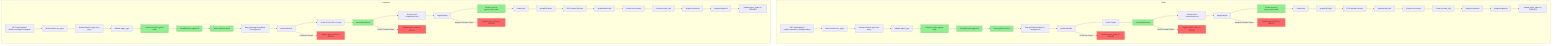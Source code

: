 graph TD
    %% Twitter Funnel
    subgraph Twitter
    A[GET /api/autopilot?handle=sweetman_eth&type=twitter] --> B[PilotController.run_agent]
    B --> B1[Extract handle & type from query]
    B1 --> B2[Validate agent_type]
    B2 --> C[Create record in agents table]
    C --> C1[Get pilotId from agents.id]
    C1 --> C2[Return pilotId to client]
    C2 --> D[Start getTwitterAnalysis in background]
    D --> E[getSocialProfile]
    E --> E1[Profile Found]
    E1 --> E2[createOrGetSocial]
    E2 --> E3[Social record created/retrieved]
    E3 --> F[beginAnalysis]
    F --> F1[Create record in agent_status table]
    F1 --> G[createArtist]
    G --> H[uploadPfpToIpfs]
    H --> I[IPFS Upload Success]
    I --> J[updateArtistProfile]
    J --> K[Create new account]
    K --> L[Create account_info]
    L --> M[analyzeComments]
    M --> N[analyzeSegments]
    N --> O[Update agent_status to FINISHED]

    %% Twitter Error states
    E --Profile Not Found--> ERR1[Update agent_status to ERROR]
    E2 --Social Creation Failed--> ERR2[Update agent_status to ERROR]
    F --Analysis Creation Failed--> ERR3[Update agent_status to ERROR]
    end

    %% Instagram Funnel
    subgraph Instagram
    IA[GET /api/autopilot?handle=user&type=instagram] --> IB[PilotController.run_agent]
    IB --> IB1[Extract handle & type from query]
    IB1 --> IB2[Validate agent_type]
    IB2 --> IC[Create record in agents table]
    IC --> IC1[Get pilotId from agents.id]
    IC1 --> IC2[Return pilotId to client]
    IC2 --> ID[Start getInstagramAnalysis in background]
    ID --> IE[getSocialProfile]
    IE --> IE1[Profile & Post URLs Found]
    IE1 --> IE2[createOrGetSocial]
    IE2 --> IE3[Social record created/retrieved]
    IE3 --> IF[beginAnalysis]
    IF --> IF1[Create record in agent_status table]
    IF1 --> IG[createArtist]
    IG --> IH[uploadPfpToIpfs]
    IH --> II[IPFS Upload Success]
    II --> IJ[updateArtistProfile]
    IJ --> IK[Create new account]
    IK --> IL[Create account_info]
    IL --> IM[analyzeComments]
    IM --> IN[analyzeSegments]
    IN --> IO[Update agent_status to FINISHED]

    %% Instagram Error states
    IE --Profile Not Found--> IERR1[Update agent_status to ERROR]
    IE2 --Social Creation Failed--> IERR2[Update agent_status to ERROR]
    IF --Analysis Creation Failed--> IERR3[Update agent_status to ERROR]
    end

    style C fill:#90EE90
    style C1 fill:#90EE90
    style C2 fill:#90EE90
    style E2 fill:#90EE90
    style F1 fill:#90EE90
    style ERR1 fill:#ff6666
    style ERR2 fill:#ff6666
    style ERR3 fill:#ff6666

    style IC fill:#90EE90
    style IC1 fill:#90EE90
    style IC2 fill:#90EE90
    style IE2 fill:#90EE90
    style IF1 fill:#90EE90
    style IERR1 fill:#ff6666
    style IERR2 fill:#ff6666
    style IERR3 fill:#ff6666